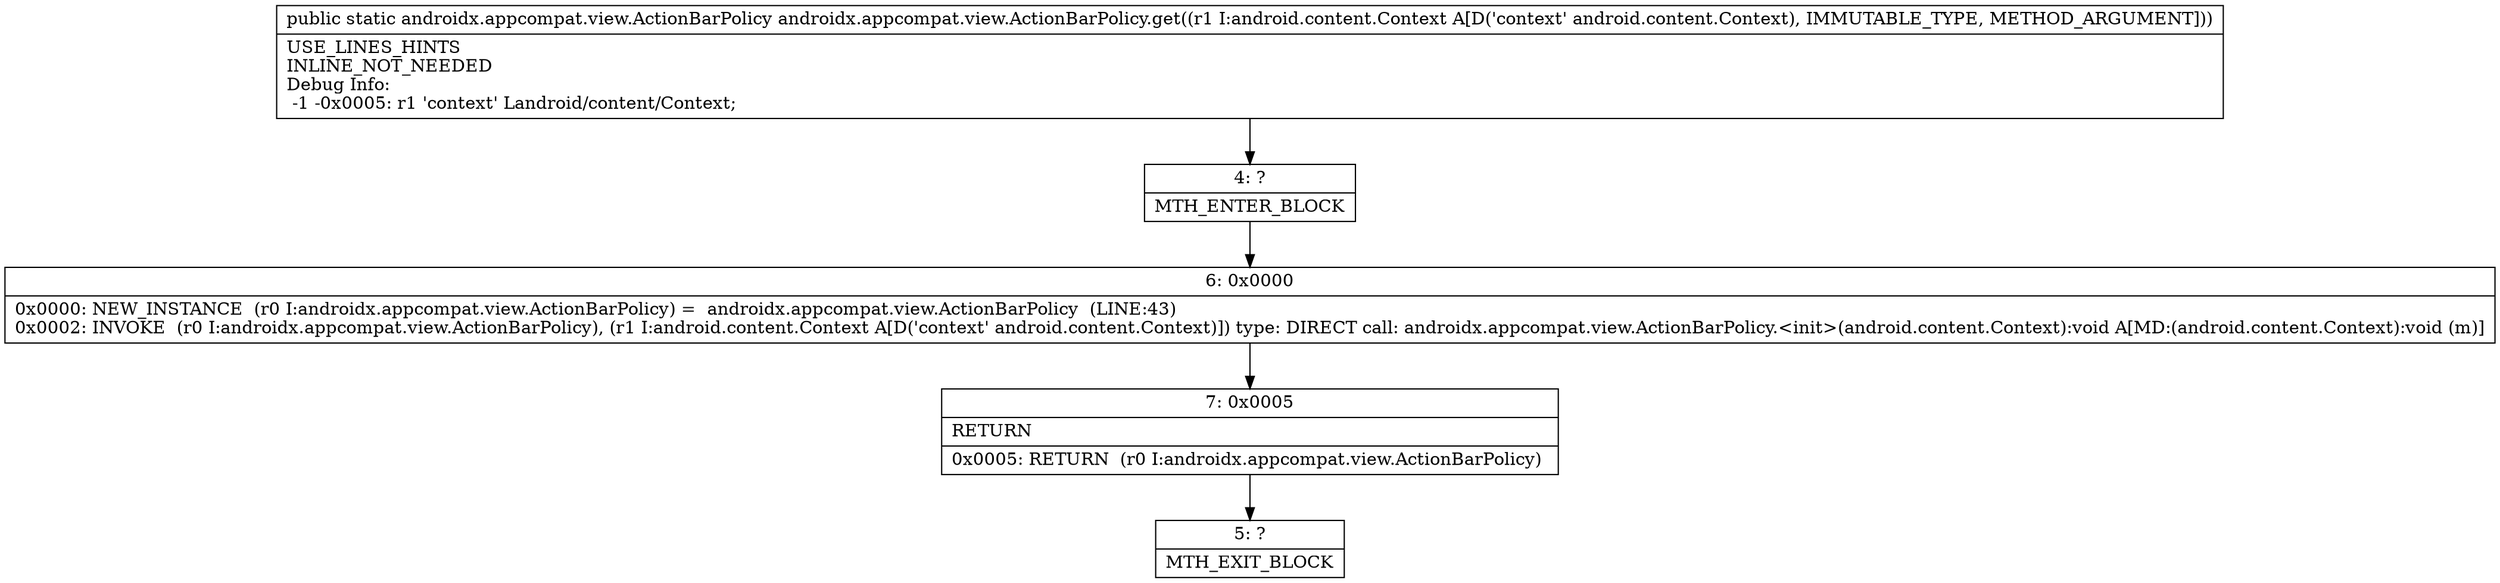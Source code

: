 digraph "CFG forandroidx.appcompat.view.ActionBarPolicy.get(Landroid\/content\/Context;)Landroidx\/appcompat\/view\/ActionBarPolicy;" {
Node_4 [shape=record,label="{4\:\ ?|MTH_ENTER_BLOCK\l}"];
Node_6 [shape=record,label="{6\:\ 0x0000|0x0000: NEW_INSTANCE  (r0 I:androidx.appcompat.view.ActionBarPolicy) =  androidx.appcompat.view.ActionBarPolicy  (LINE:43)\l0x0002: INVOKE  (r0 I:androidx.appcompat.view.ActionBarPolicy), (r1 I:android.content.Context A[D('context' android.content.Context)]) type: DIRECT call: androidx.appcompat.view.ActionBarPolicy.\<init\>(android.content.Context):void A[MD:(android.content.Context):void (m)]\l}"];
Node_7 [shape=record,label="{7\:\ 0x0005|RETURN\l|0x0005: RETURN  (r0 I:androidx.appcompat.view.ActionBarPolicy) \l}"];
Node_5 [shape=record,label="{5\:\ ?|MTH_EXIT_BLOCK\l}"];
MethodNode[shape=record,label="{public static androidx.appcompat.view.ActionBarPolicy androidx.appcompat.view.ActionBarPolicy.get((r1 I:android.content.Context A[D('context' android.content.Context), IMMUTABLE_TYPE, METHOD_ARGUMENT]))  | USE_LINES_HINTS\lINLINE_NOT_NEEDED\lDebug Info:\l  \-1 \-0x0005: r1 'context' Landroid\/content\/Context;\l}"];
MethodNode -> Node_4;Node_4 -> Node_6;
Node_6 -> Node_7;
Node_7 -> Node_5;
}


